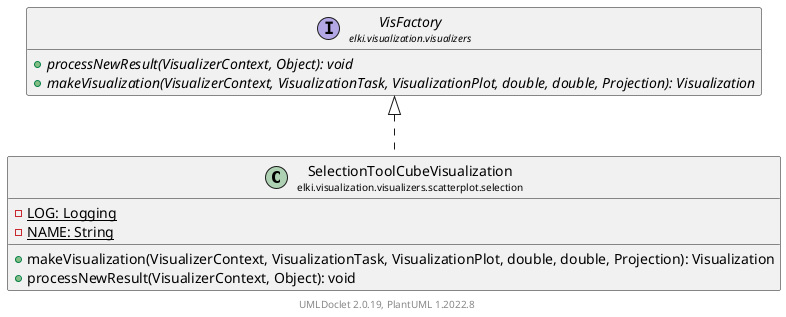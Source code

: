 @startuml
    remove .*\.(Instance|Par|Parameterizer|Factory)$
    set namespaceSeparator none
    hide empty fields
    hide empty methods

    class "<size:14>SelectionToolCubeVisualization\n<size:10>elki.visualization.visualizers.scatterplot.selection" as elki.visualization.visualizers.scatterplot.selection.SelectionToolCubeVisualization [[SelectionToolCubeVisualization.html]] {
        {static} -LOG: Logging
        {static} -NAME: String
        +makeVisualization(VisualizerContext, VisualizationTask, VisualizationPlot, double, double, Projection): Visualization
        +processNewResult(VisualizerContext, Object): void
    }

    interface "<size:14>VisFactory\n<size:10>elki.visualization.visualizers" as elki.visualization.visualizers.VisFactory [[../../VisFactory.html]] {
        {abstract} +processNewResult(VisualizerContext, Object): void
        {abstract} +makeVisualization(VisualizerContext, VisualizationTask, VisualizationPlot, double, double, Projection): Visualization
    }
    class "<size:14>SelectionToolCubeVisualization.Instance\n<size:10>elki.visualization.visualizers.scatterplot.selection" as elki.visualization.visualizers.scatterplot.selection.SelectionToolCubeVisualization.Instance [[SelectionToolCubeVisualization.Instance.html]]

    elki.visualization.visualizers.VisFactory <|.. elki.visualization.visualizers.scatterplot.selection.SelectionToolCubeVisualization
    elki.visualization.visualizers.scatterplot.selection.SelectionToolCubeVisualization +-- elki.visualization.visualizers.scatterplot.selection.SelectionToolCubeVisualization.Instance

    center footer UMLDoclet 2.0.19, PlantUML 1.2022.8
@enduml
